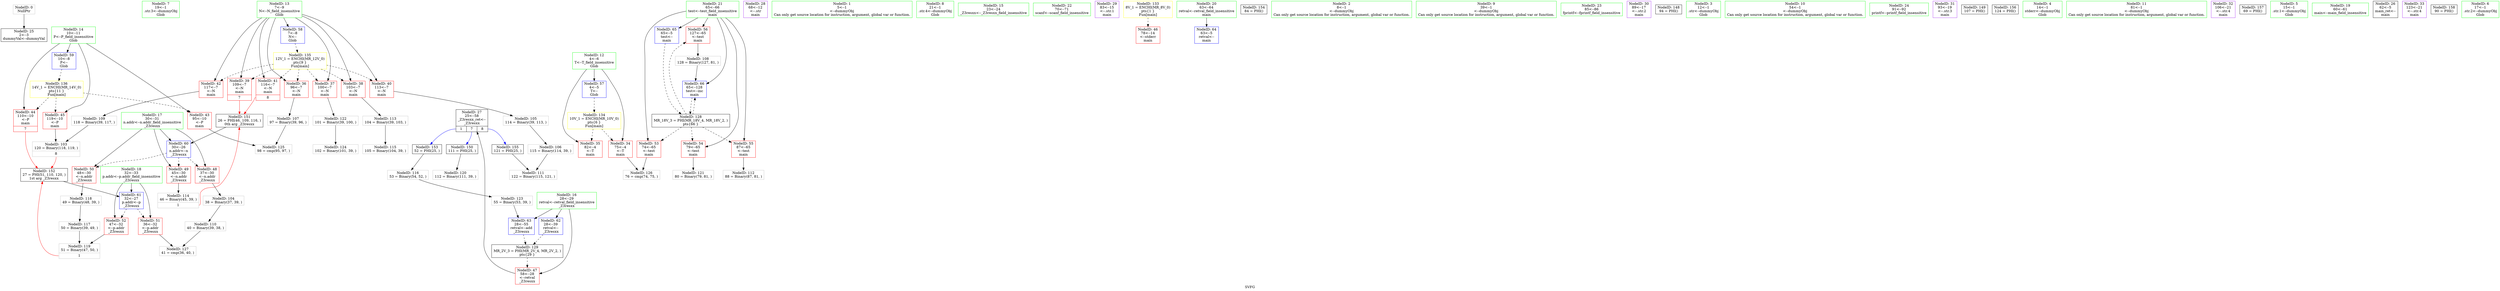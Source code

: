 digraph "SVFG" {
	label="SVFG";

	Node0x55c4fb4114a0 [shape=record,color=grey,label="{NodeID: 0\nNullPtr}"];
	Node0x55c4fb4114a0 -> Node0x55c4fb4247c0[style=solid];
	Node0x55c4fb423100 [shape=record,color=green,label="{NodeID: 7\n19\<--1\n.str.3\<--dummyObj\nGlob }"];
	Node0x55c4fb423db0 [shape=record,color=green,label="{NodeID: 14\n10\<--11\nP\<--P_field_insensitive\nGlob }"];
	Node0x55c4fb423db0 -> Node0x55c4fb425690[style=solid];
	Node0x55c4fb423db0 -> Node0x55c4fb425760[style=solid];
	Node0x55c4fb423db0 -> Node0x55c4fb425830[style=solid];
	Node0x55c4fb423db0 -> Node0x55c4fb427410[style=solid];
	Node0x55c4fb42a570 [shape=record,color=grey,label="{NodeID: 104\n38 = Binary(37, 39, )\n}"];
	Node0x55c4fb42a570 -> Node0x55c4fb42ae70[style=solid];
	Node0x55c4fb4243f0 [shape=record,color=green,label="{NodeID: 21\n65\<--66\ntest\<--test_field_insensitive\nmain\n}"];
	Node0x55c4fb4243f0 -> Node0x55c4fb426ed0[style=solid];
	Node0x55c4fb4243f0 -> Node0x55c4fb426fa0[style=solid];
	Node0x55c4fb4243f0 -> Node0x55c4fb427070[style=solid];
	Node0x55c4fb4243f0 -> Node0x55c4fb427140[style=solid];
	Node0x55c4fb4243f0 -> Node0x55c4fb427920[style=solid];
	Node0x55c4fb4243f0 -> Node0x55c4fb4279f0[style=solid];
	Node0x55c4fb42aff0 [shape=record,color=grey,label="{NodeID: 111\n122 = Binary(115, 121, )\n}"];
	Node0x55c4fb424a60 [shape=record,color=purple,label="{NodeID: 28\n68\<--12\n\<--.str\nmain\n}"];
	Node0x55c4fb42ba70 [shape=record,color=grey,label="{NodeID: 118\n49 = Binary(48, 39, )\n}"];
	Node0x55c4fb42ba70 -> Node0x55c4fb42b8f0[style=solid];
	Node0x55c4fb425010 [shape=record,color=red,label="{NodeID: 35\n82\<--4\n\<--T\nmain\n}"];
	Node0x55c4fb42c4f0 [shape=record,color=grey,label="{NodeID: 125\n98 = cmp(95, 97, )\n}"];
	Node0x55c4fb4255c0 [shape=record,color=red,label="{NodeID: 42\n117\<--7\n\<--N\nmain\n}"];
	Node0x55c4fb4255c0 -> Node0x55c4fb42acf0[style=solid];
	Node0x55c4fb426b90 [shape=record,color=red,label="{NodeID: 49\n45\<--30\n\<--n.addr\n_Z3resxx\n}"];
	Node0x55c4fb426b90 -> Node0x55c4fb42b470[style=solid];
	Node0x55c4fb427140 [shape=record,color=red,label="{NodeID: 56\n127\<--65\n\<--test\nmain\n}"];
	Node0x55c4fb427140 -> Node0x55c4fb42ab70[style=solid];
	Node0x55c4fb427780 [shape=record,color=blue,label="{NodeID: 63\n28\<--55\nretval\<--add\n_Z3resxx\n}"];
	Node0x55c4fb427780 -> Node0x55c4fb430ed0[style=dashed];
	Node0x55c4fb438200 [shape=record,color=black,label="{NodeID: 153\n52 = PHI(25, )\n}"];
	Node0x55c4fb438200 -> Node0x55c4fb42b770[style=solid];
	Node0x55c4fb420410 [shape=record,color=green,label="{NodeID: 1\n5\<--1\n\<--dummyObj\nCan only get source location for instruction, argument, global var or function.}"];
	Node0x55c4fb423190 [shape=record,color=green,label="{NodeID: 8\n21\<--1\n.str.4\<--dummyObj\nGlob }"];
	Node0x55c4fb423eb0 [shape=record,color=green,label="{NodeID: 15\n23\<--24\n_Z3resxx\<--_Z3resxx_field_insensitive\n}"];
	Node0x55c4fb42a6f0 [shape=record,color=grey,label="{NodeID: 105\n114 = Binary(39, 113, )\n}"];
	Node0x55c4fb42a6f0 -> Node0x55c4fb42a870[style=solid];
	Node0x55c4fb4244c0 [shape=record,color=green,label="{NodeID: 22\n70\<--71\nscanf\<--scanf_field_insensitive\n}"];
	Node0x55c4fb42b170 [shape=record,color=grey,label="{NodeID: 112\n88 = Binary(87, 81, )\n}"];
	Node0x55c4fb424b30 [shape=record,color=purple,label="{NodeID: 29\n83\<--15\n\<--.str.1\nmain\n}"];
	Node0x55c4fb42bbf0 [shape=record,color=grey,label="{NodeID: 119\n51 = Binary(47, 50, )\n|{<s0>1}}"];
	Node0x55c4fb42bbf0:s0 -> Node0x55c4fb437da0[style=solid,color=red];
	Node0x55c4fb4250e0 [shape=record,color=red,label="{NodeID: 36\n96\<--7\n\<--N\nmain\n}"];
	Node0x55c4fb4250e0 -> Node0x55c4fb42a9f0[style=solid];
	Node0x55c4fb42c670 [shape=record,color=grey,label="{NodeID: 126\n76 = cmp(74, 75, )\n}"];
	Node0x55c4fb425690 [shape=record,color=red,label="{NodeID: 43\n95\<--10\n\<--P\nmain\n}"];
	Node0x55c4fb425690 -> Node0x55c4fb42c4f0[style=solid];
	Node0x55c4fb4320b0 [shape=record,color=yellow,style=double,label="{NodeID: 133\n8V_1 = ENCHI(MR_8V_0)\npts\{1 \}\nFun[main]}"];
	Node0x55c4fb4320b0 -> Node0x55c4fb425900[style=dashed];
	Node0x55c4fb426c60 [shape=record,color=red,label="{NodeID: 50\n48\<--30\n\<--n.addr\n_Z3resxx\n}"];
	Node0x55c4fb426c60 -> Node0x55c4fb42ba70[style=solid];
	Node0x55c4fb427210 [shape=record,color=blue,label="{NodeID: 57\n4\<--5\nT\<--\nGlob }"];
	Node0x55c4fb427210 -> Node0x55c4fb4321c0[style=dashed];
	Node0x55c4fb427850 [shape=record,color=blue,label="{NodeID: 64\n63\<--5\nretval\<--\nmain\n}"];
	Node0x55c4fb438430 [shape=record,color=black,label="{NodeID: 154\n84 = PHI()\n}"];
	Node0x55c4fb412670 [shape=record,color=green,label="{NodeID: 2\n8\<--1\n\<--dummyObj\nCan only get source location for instruction, argument, global var or function.}"];
	Node0x55c4fb4239d0 [shape=record,color=green,label="{NodeID: 9\n39\<--1\n\<--dummyObj\nCan only get source location for instruction, argument, global var or function.}"];
	Node0x55c4fb423fb0 [shape=record,color=green,label="{NodeID: 16\n28\<--29\nretval\<--retval_field_insensitive\n_Z3resxx\n}"];
	Node0x55c4fb423fb0 -> Node0x55c4fb4259d0[style=solid];
	Node0x55c4fb423fb0 -> Node0x55c4fb4276b0[style=solid];
	Node0x55c4fb423fb0 -> Node0x55c4fb427780[style=solid];
	Node0x55c4fb42a870 [shape=record,color=grey,label="{NodeID: 106\n115 = Binary(114, 39, )\n}"];
	Node0x55c4fb42a870 -> Node0x55c4fb42aff0[style=solid];
	Node0x55c4fb4245c0 [shape=record,color=green,label="{NodeID: 23\n85\<--86\nfprintf\<--fprintf_field_insensitive\n}"];
	Node0x55c4fb42b2f0 [shape=record,color=grey,label="{NodeID: 113\n104 = Binary(39, 103, )\n}"];
	Node0x55c4fb42b2f0 -> Node0x55c4fb42b5f0[style=solid];
	Node0x55c4fb424c00 [shape=record,color=purple,label="{NodeID: 30\n89\<--17\n\<--.str.2\nmain\n}"];
	Node0x55c4fb42bd70 [shape=record,color=grey,label="{NodeID: 120\n112 = Binary(111, 39, )\n}"];
	Node0x55c4fb4251b0 [shape=record,color=red,label="{NodeID: 37\n100\<--7\n\<--N\nmain\n}"];
	Node0x55c4fb4251b0 -> Node0x55c4fb42c070[style=solid];
	Node0x55c4fb42c7f0 [shape=record,color=grey,label="{NodeID: 127\n41 = cmp(36, 40, )\n}"];
	Node0x55c4fb425760 [shape=record,color=red,label="{NodeID: 44\n110\<--10\n\<--P\nmain\n|{<s0>7}}"];
	Node0x55c4fb425760:s0 -> Node0x55c4fb437da0[style=solid,color=red];
	Node0x55c4fb4321c0 [shape=record,color=yellow,style=double,label="{NodeID: 134\n10V_1 = ENCHI(MR_10V_0)\npts\{6 \}\nFun[main]}"];
	Node0x55c4fb4321c0 -> Node0x55c4fb424f40[style=dashed];
	Node0x55c4fb4321c0 -> Node0x55c4fb425010[style=dashed];
	Node0x55c4fb426d30 [shape=record,color=red,label="{NodeID: 51\n36\<--32\n\<--p.addr\n_Z3resxx\n}"];
	Node0x55c4fb426d30 -> Node0x55c4fb42c7f0[style=solid];
	Node0x55c4fb427310 [shape=record,color=blue,label="{NodeID: 58\n7\<--8\nN\<--\nGlob }"];
	Node0x55c4fb427310 -> Node0x55c4fb4322a0[style=dashed];
	Node0x55c4fb4372e0 [shape=record,color=black,label="{NodeID: 148\n94 = PHI()\n}"];
	Node0x55c4fb427920 [shape=record,color=blue,label="{NodeID: 65\n65\<--5\ntest\<--\nmain\n}"];
	Node0x55c4fb427920 -> Node0x55c4fb4309d0[style=dashed];
	Node0x55c4fb438500 [shape=record,color=black,label="{NodeID: 155\n121 = PHI(25, )\n}"];
	Node0x55c4fb438500 -> Node0x55c4fb42aff0[style=solid];
	Node0x55c4fb422ca0 [shape=record,color=green,label="{NodeID: 3\n12\<--1\n.str\<--dummyObj\nGlob }"];
	Node0x55c4fb423a60 [shape=record,color=green,label="{NodeID: 10\n54\<--1\n\<--dummyObj\nCan only get source location for instruction, argument, global var or function.}"];
	Node0x55c4fb424080 [shape=record,color=green,label="{NodeID: 17\n30\<--31\nn.addr\<--n.addr_field_insensitive\n_Z3resxx\n}"];
	Node0x55c4fb424080 -> Node0x55c4fb426ac0[style=solid];
	Node0x55c4fb424080 -> Node0x55c4fb426b90[style=solid];
	Node0x55c4fb424080 -> Node0x55c4fb426c60[style=solid];
	Node0x55c4fb424080 -> Node0x55c4fb427510[style=solid];
	Node0x55c4fb42a9f0 [shape=record,color=grey,label="{NodeID: 107\n97 = Binary(39, 96, )\n}"];
	Node0x55c4fb42a9f0 -> Node0x55c4fb42c4f0[style=solid];
	Node0x55c4fb4246c0 [shape=record,color=green,label="{NodeID: 24\n91\<--92\nprintf\<--printf_field_insensitive\n}"];
	Node0x55c4fb42b470 [shape=record,color=grey,label="{NodeID: 114\n46 = Binary(45, 39, )\n|{<s0>1}}"];
	Node0x55c4fb42b470:s0 -> Node0x55c4fb4376d0[style=solid,color=red];
	Node0x55c4fb424cd0 [shape=record,color=purple,label="{NodeID: 31\n93\<--19\n\<--.str.3\nmain\n}"];
	Node0x55c4fb42bef0 [shape=record,color=grey,label="{NodeID: 121\n80 = Binary(79, 81, )\n}"];
	Node0x55c4fb425280 [shape=record,color=red,label="{NodeID: 38\n103\<--7\n\<--N\nmain\n}"];
	Node0x55c4fb425280 -> Node0x55c4fb42b2f0[style=solid];
	Node0x55c4fb4309d0 [shape=record,color=black,label="{NodeID: 128\nMR_18V_3 = PHI(MR_18V_4, MR_18V_2, )\npts\{66 \}\n}"];
	Node0x55c4fb4309d0 -> Node0x55c4fb426ed0[style=dashed];
	Node0x55c4fb4309d0 -> Node0x55c4fb426fa0[style=dashed];
	Node0x55c4fb4309d0 -> Node0x55c4fb427070[style=dashed];
	Node0x55c4fb4309d0 -> Node0x55c4fb427140[style=dashed];
	Node0x55c4fb4309d0 -> Node0x55c4fb4279f0[style=dashed];
	Node0x55c4fb425830 [shape=record,color=red,label="{NodeID: 45\n119\<--10\n\<--P\nmain\n}"];
	Node0x55c4fb425830 -> Node0x55c4fb426190[style=solid];
	Node0x55c4fb4322a0 [shape=record,color=yellow,style=double,label="{NodeID: 135\n12V_1 = ENCHI(MR_12V_0)\npts\{9 \}\nFun[main]}"];
	Node0x55c4fb4322a0 -> Node0x55c4fb4250e0[style=dashed];
	Node0x55c4fb4322a0 -> Node0x55c4fb4251b0[style=dashed];
	Node0x55c4fb4322a0 -> Node0x55c4fb425280[style=dashed];
	Node0x55c4fb4322a0 -> Node0x55c4fb425350[style=dashed];
	Node0x55c4fb4322a0 -> Node0x55c4fb425420[style=dashed];
	Node0x55c4fb4322a0 -> Node0x55c4fb4254f0[style=dashed];
	Node0x55c4fb4322a0 -> Node0x55c4fb4255c0[style=dashed];
	Node0x55c4fb426e00 [shape=record,color=red,label="{NodeID: 52\n47\<--32\n\<--p.addr\n_Z3resxx\n}"];
	Node0x55c4fb426e00 -> Node0x55c4fb42bbf0[style=solid];
	Node0x55c4fb427410 [shape=record,color=blue,label="{NodeID: 59\n10\<--8\nP\<--\nGlob }"];
	Node0x55c4fb427410 -> Node0x55c4fb432380[style=dashed];
	Node0x55c4fb4373e0 [shape=record,color=black,label="{NodeID: 149\n107 = PHI()\n}"];
	Node0x55c4fb4279f0 [shape=record,color=blue,label="{NodeID: 66\n65\<--128\ntest\<--inc\nmain\n}"];
	Node0x55c4fb4279f0 -> Node0x55c4fb4309d0[style=dashed];
	Node0x55c4fb438670 [shape=record,color=black,label="{NodeID: 156\n124 = PHI()\n}"];
	Node0x55c4fb422d30 [shape=record,color=green,label="{NodeID: 4\n14\<--1\nstderr\<--dummyObj\nGlob }"];
	Node0x55c4fb423af0 [shape=record,color=green,label="{NodeID: 11\n81\<--1\n\<--dummyObj\nCan only get source location for instruction, argument, global var or function.}"];
	Node0x55c4fb424150 [shape=record,color=green,label="{NodeID: 18\n32\<--33\np.addr\<--p.addr_field_insensitive\n_Z3resxx\n}"];
	Node0x55c4fb424150 -> Node0x55c4fb426d30[style=solid];
	Node0x55c4fb424150 -> Node0x55c4fb426e00[style=solid];
	Node0x55c4fb424150 -> Node0x55c4fb4275e0[style=solid];
	Node0x55c4fb42ab70 [shape=record,color=grey,label="{NodeID: 108\n128 = Binary(127, 81, )\n}"];
	Node0x55c4fb42ab70 -> Node0x55c4fb4279f0[style=solid];
	Node0x55c4fb4247c0 [shape=record,color=black,label="{NodeID: 25\n2\<--3\ndummyVal\<--dummyVal\n}"];
	Node0x55c4fb42b5f0 [shape=record,color=grey,label="{NodeID: 115\n105 = Binary(104, 39, )\n}"];
	Node0x55c4fb424da0 [shape=record,color=purple,label="{NodeID: 32\n106\<--21\n\<--.str.4\nmain\n}"];
	Node0x55c4fb42c070 [shape=record,color=grey,label="{NodeID: 122\n101 = Binary(39, 100, )\n}"];
	Node0x55c4fb42c070 -> Node0x55c4fb42c370[style=solid];
	Node0x55c4fb425350 [shape=record,color=red,label="{NodeID: 39\n109\<--7\n\<--N\nmain\n|{<s0>7}}"];
	Node0x55c4fb425350:s0 -> Node0x55c4fb4376d0[style=solid,color=red];
	Node0x55c4fb430ed0 [shape=record,color=black,label="{NodeID: 129\nMR_2V_3 = PHI(MR_2V_4, MR_2V_2, )\npts\{29 \}\n}"];
	Node0x55c4fb430ed0 -> Node0x55c4fb4259d0[style=dashed];
	Node0x55c4fb425900 [shape=record,color=red,label="{NodeID: 46\n78\<--14\n\<--stderr\nmain\n}"];
	Node0x55c4fb432380 [shape=record,color=yellow,style=double,label="{NodeID: 136\n14V_1 = ENCHI(MR_14V_0)\npts\{11 \}\nFun[main]}"];
	Node0x55c4fb432380 -> Node0x55c4fb425690[style=dashed];
	Node0x55c4fb432380 -> Node0x55c4fb425760[style=dashed];
	Node0x55c4fb432380 -> Node0x55c4fb425830[style=dashed];
	Node0x55c4fb426ed0 [shape=record,color=red,label="{NodeID: 53\n74\<--65\n\<--test\nmain\n}"];
	Node0x55c4fb426ed0 -> Node0x55c4fb42c670[style=solid];
	Node0x55c4fb427510 [shape=record,color=blue,label="{NodeID: 60\n30\<--26\nn.addr\<--n\n_Z3resxx\n}"];
	Node0x55c4fb427510 -> Node0x55c4fb426ac0[style=dashed];
	Node0x55c4fb427510 -> Node0x55c4fb426b90[style=dashed];
	Node0x55c4fb427510 -> Node0x55c4fb426c60[style=dashed];
	Node0x55c4fb4374e0 [shape=record,color=black,label="{NodeID: 150\n111 = PHI(25, )\n}"];
	Node0x55c4fb4374e0 -> Node0x55c4fb42bd70[style=solid];
	Node0x55c4fb438740 [shape=record,color=black,label="{NodeID: 157\n69 = PHI()\n}"];
	Node0x55c4fb422fe0 [shape=record,color=green,label="{NodeID: 5\n15\<--1\n.str.1\<--dummyObj\nGlob }"];
	Node0x55c4fb423bb0 [shape=record,color=green,label="{NodeID: 12\n4\<--6\nT\<--T_field_insensitive\nGlob }"];
	Node0x55c4fb423bb0 -> Node0x55c4fb424f40[style=solid];
	Node0x55c4fb423bb0 -> Node0x55c4fb425010[style=solid];
	Node0x55c4fb423bb0 -> Node0x55c4fb427210[style=solid];
	Node0x55c4fb424220 [shape=record,color=green,label="{NodeID: 19\n60\<--61\nmain\<--main_field_insensitive\n}"];
	Node0x55c4fb42acf0 [shape=record,color=grey,label="{NodeID: 109\n118 = Binary(39, 117, )\n}"];
	Node0x55c4fb42acf0 -> Node0x55c4fb426190[style=solid];
	Node0x55c4fb4248c0 [shape=record,color=black,label="{NodeID: 26\n62\<--5\nmain_ret\<--\nmain\n}"];
	Node0x55c4fb42b770 [shape=record,color=grey,label="{NodeID: 116\n53 = Binary(54, 52, )\n}"];
	Node0x55c4fb42b770 -> Node0x55c4fb42c1f0[style=solid];
	Node0x55c4fb424e70 [shape=record,color=purple,label="{NodeID: 33\n123\<--21\n\<--.str.4\nmain\n}"];
	Node0x55c4fb42c1f0 [shape=record,color=grey,label="{NodeID: 123\n55 = Binary(53, 39, )\n}"];
	Node0x55c4fb42c1f0 -> Node0x55c4fb427780[style=solid];
	Node0x55c4fb425420 [shape=record,color=red,label="{NodeID: 40\n113\<--7\n\<--N\nmain\n}"];
	Node0x55c4fb425420 -> Node0x55c4fb42a6f0[style=solid];
	Node0x55c4fb4259d0 [shape=record,color=red,label="{NodeID: 47\n58\<--28\n\<--retval\n_Z3resxx\n}"];
	Node0x55c4fb4259d0 -> Node0x55c4fb424990[style=solid];
	Node0x55c4fb426fa0 [shape=record,color=red,label="{NodeID: 54\n79\<--65\n\<--test\nmain\n}"];
	Node0x55c4fb426fa0 -> Node0x55c4fb42bef0[style=solid];
	Node0x55c4fb4275e0 [shape=record,color=blue,label="{NodeID: 61\n32\<--27\np.addr\<--p\n_Z3resxx\n}"];
	Node0x55c4fb4275e0 -> Node0x55c4fb426d30[style=dashed];
	Node0x55c4fb4275e0 -> Node0x55c4fb426e00[style=dashed];
	Node0x55c4fb4376d0 [shape=record,color=black,label="{NodeID: 151\n26 = PHI(46, 109, 116, )\n0th arg _Z3resxx }"];
	Node0x55c4fb4376d0 -> Node0x55c4fb427510[style=solid];
	Node0x55c4fb438810 [shape=record,color=black,label="{NodeID: 158\n90 = PHI()\n}"];
	Node0x55c4fb423070 [shape=record,color=green,label="{NodeID: 6\n17\<--1\n.str.2\<--dummyObj\nGlob }"];
	Node0x55c4fb423cb0 [shape=record,color=green,label="{NodeID: 13\n7\<--9\nN\<--N_field_insensitive\nGlob }"];
	Node0x55c4fb423cb0 -> Node0x55c4fb4250e0[style=solid];
	Node0x55c4fb423cb0 -> Node0x55c4fb4251b0[style=solid];
	Node0x55c4fb423cb0 -> Node0x55c4fb425280[style=solid];
	Node0x55c4fb423cb0 -> Node0x55c4fb425350[style=solid];
	Node0x55c4fb423cb0 -> Node0x55c4fb425420[style=solid];
	Node0x55c4fb423cb0 -> Node0x55c4fb4254f0[style=solid];
	Node0x55c4fb423cb0 -> Node0x55c4fb4255c0[style=solid];
	Node0x55c4fb423cb0 -> Node0x55c4fb427310[style=solid];
	Node0x55c4fb426190 [shape=record,color=grey,label="{NodeID: 103\n120 = Binary(118, 119, )\n|{<s0>8}}"];
	Node0x55c4fb426190:s0 -> Node0x55c4fb437da0[style=solid,color=red];
	Node0x55c4fb424320 [shape=record,color=green,label="{NodeID: 20\n63\<--64\nretval\<--retval_field_insensitive\nmain\n}"];
	Node0x55c4fb424320 -> Node0x55c4fb427850[style=solid];
	Node0x55c4fb42ae70 [shape=record,color=grey,label="{NodeID: 110\n40 = Binary(39, 38, )\n}"];
	Node0x55c4fb42ae70 -> Node0x55c4fb42c7f0[style=solid];
	Node0x55c4fb424990 [shape=record,color=black,label="{NodeID: 27\n25\<--58\n_Z3resxx_ret\<--\n_Z3resxx\n|{<s0>1|<s1>7|<s2>8}}"];
	Node0x55c4fb424990:s0 -> Node0x55c4fb438200[style=solid,color=blue];
	Node0x55c4fb424990:s1 -> Node0x55c4fb4374e0[style=solid,color=blue];
	Node0x55c4fb424990:s2 -> Node0x55c4fb438500[style=solid,color=blue];
	Node0x55c4fb42b8f0 [shape=record,color=grey,label="{NodeID: 117\n50 = Binary(39, 49, )\n}"];
	Node0x55c4fb42b8f0 -> Node0x55c4fb42bbf0[style=solid];
	Node0x55c4fb424f40 [shape=record,color=red,label="{NodeID: 34\n75\<--4\n\<--T\nmain\n}"];
	Node0x55c4fb424f40 -> Node0x55c4fb42c670[style=solid];
	Node0x55c4fb42c370 [shape=record,color=grey,label="{NodeID: 124\n102 = Binary(101, 39, )\n}"];
	Node0x55c4fb4254f0 [shape=record,color=red,label="{NodeID: 41\n116\<--7\n\<--N\nmain\n|{<s0>8}}"];
	Node0x55c4fb4254f0:s0 -> Node0x55c4fb4376d0[style=solid,color=red];
	Node0x55c4fb426ac0 [shape=record,color=red,label="{NodeID: 48\n37\<--30\n\<--n.addr\n_Z3resxx\n}"];
	Node0x55c4fb426ac0 -> Node0x55c4fb42a570[style=solid];
	Node0x55c4fb427070 [shape=record,color=red,label="{NodeID: 55\n87\<--65\n\<--test\nmain\n}"];
	Node0x55c4fb427070 -> Node0x55c4fb42b170[style=solid];
	Node0x55c4fb4276b0 [shape=record,color=blue,label="{NodeID: 62\n28\<--39\nretval\<--\n_Z3resxx\n}"];
	Node0x55c4fb4276b0 -> Node0x55c4fb430ed0[style=dashed];
	Node0x55c4fb437da0 [shape=record,color=black,label="{NodeID: 152\n27 = PHI(51, 110, 120, )\n1st arg _Z3resxx }"];
	Node0x55c4fb437da0 -> Node0x55c4fb4275e0[style=solid];
}
